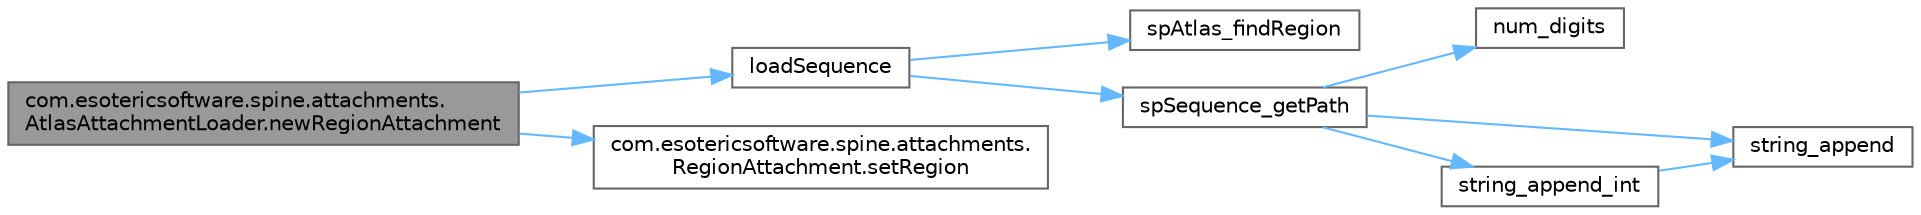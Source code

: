 digraph "com.esotericsoftware.spine.attachments.AtlasAttachmentLoader.newRegionAttachment"
{
 // LATEX_PDF_SIZE
  bgcolor="transparent";
  edge [fontname=Helvetica,fontsize=10,labelfontname=Helvetica,labelfontsize=10];
  node [fontname=Helvetica,fontsize=10,shape=box,height=0.2,width=0.4];
  rankdir="LR";
  Node1 [id="Node000001",label="com.esotericsoftware.spine.attachments.\lAtlasAttachmentLoader.newRegionAttachment",height=0.2,width=0.4,color="gray40", fillcolor="grey60", style="filled", fontcolor="black",tooltip=" "];
  Node1 -> Node2 [id="edge1_Node000001_Node000002",color="steelblue1",style="solid",tooltip=" "];
  Node2 [id="Node000002",label="loadSequence",height=0.2,width=0.4,color="grey40", fillcolor="white", style="filled",URL="$_atlas_attachment_loader_8c.html#a582bb9cc3a8caac610f7b3aeeb981072",tooltip=" "];
  Node2 -> Node3 [id="edge2_Node000002_Node000003",color="steelblue1",style="solid",tooltip=" "];
  Node3 [id="Node000003",label="spAtlas_findRegion",height=0.2,width=0.4,color="grey40", fillcolor="white", style="filled",URL="$_atlas_8c.html#a82bba777375818ce281bb72ad1314359",tooltip=" "];
  Node2 -> Node4 [id="edge3_Node000002_Node000004",color="steelblue1",style="solid",tooltip=" "];
  Node4 [id="Node000004",label="spSequence_getPath",height=0.2,width=0.4,color="grey40", fillcolor="white", style="filled",URL="$_sequence_8c.html#ae567d655a9794119e67e1b46886071e4",tooltip=" "];
  Node4 -> Node5 [id="edge4_Node000004_Node000005",color="steelblue1",style="solid",tooltip=" "];
  Node5 [id="Node000005",label="num_digits",height=0.2,width=0.4,color="grey40", fillcolor="white", style="filled",URL="$_sequence_8c.html#aa16e8c03d098498ad9c8839cf2c48044",tooltip=" "];
  Node4 -> Node6 [id="edge5_Node000004_Node000006",color="steelblue1",style="solid",tooltip=" "];
  Node6 [id="Node000006",label="string_append",height=0.2,width=0.4,color="grey40", fillcolor="white", style="filled",URL="$_sequence_8c.html#af25c837e1d446d033009c154a2bb94f2",tooltip=" "];
  Node4 -> Node7 [id="edge6_Node000004_Node000007",color="steelblue1",style="solid",tooltip=" "];
  Node7 [id="Node000007",label="string_append_int",height=0.2,width=0.4,color="grey40", fillcolor="white", style="filled",URL="$_sequence_8c.html#a88fa23434e65603e4a8468888e14f2e7",tooltip=" "];
  Node7 -> Node6 [id="edge7_Node000007_Node000006",color="steelblue1",style="solid",tooltip=" "];
  Node1 -> Node8 [id="edge8_Node000001_Node000008",color="steelblue1",style="solid",tooltip=" "];
  Node8 [id="Node000008",label="com.esotericsoftware.spine.attachments.\lRegionAttachment.setRegion",height=0.2,width=0.4,color="grey40", fillcolor="white", style="filled",URL="$classcom_1_1esotericsoftware_1_1spine_1_1attachments_1_1_region_attachment.html#a3b5eca4456e89c013ad1d4722ad6559c",tooltip=" "];
}
